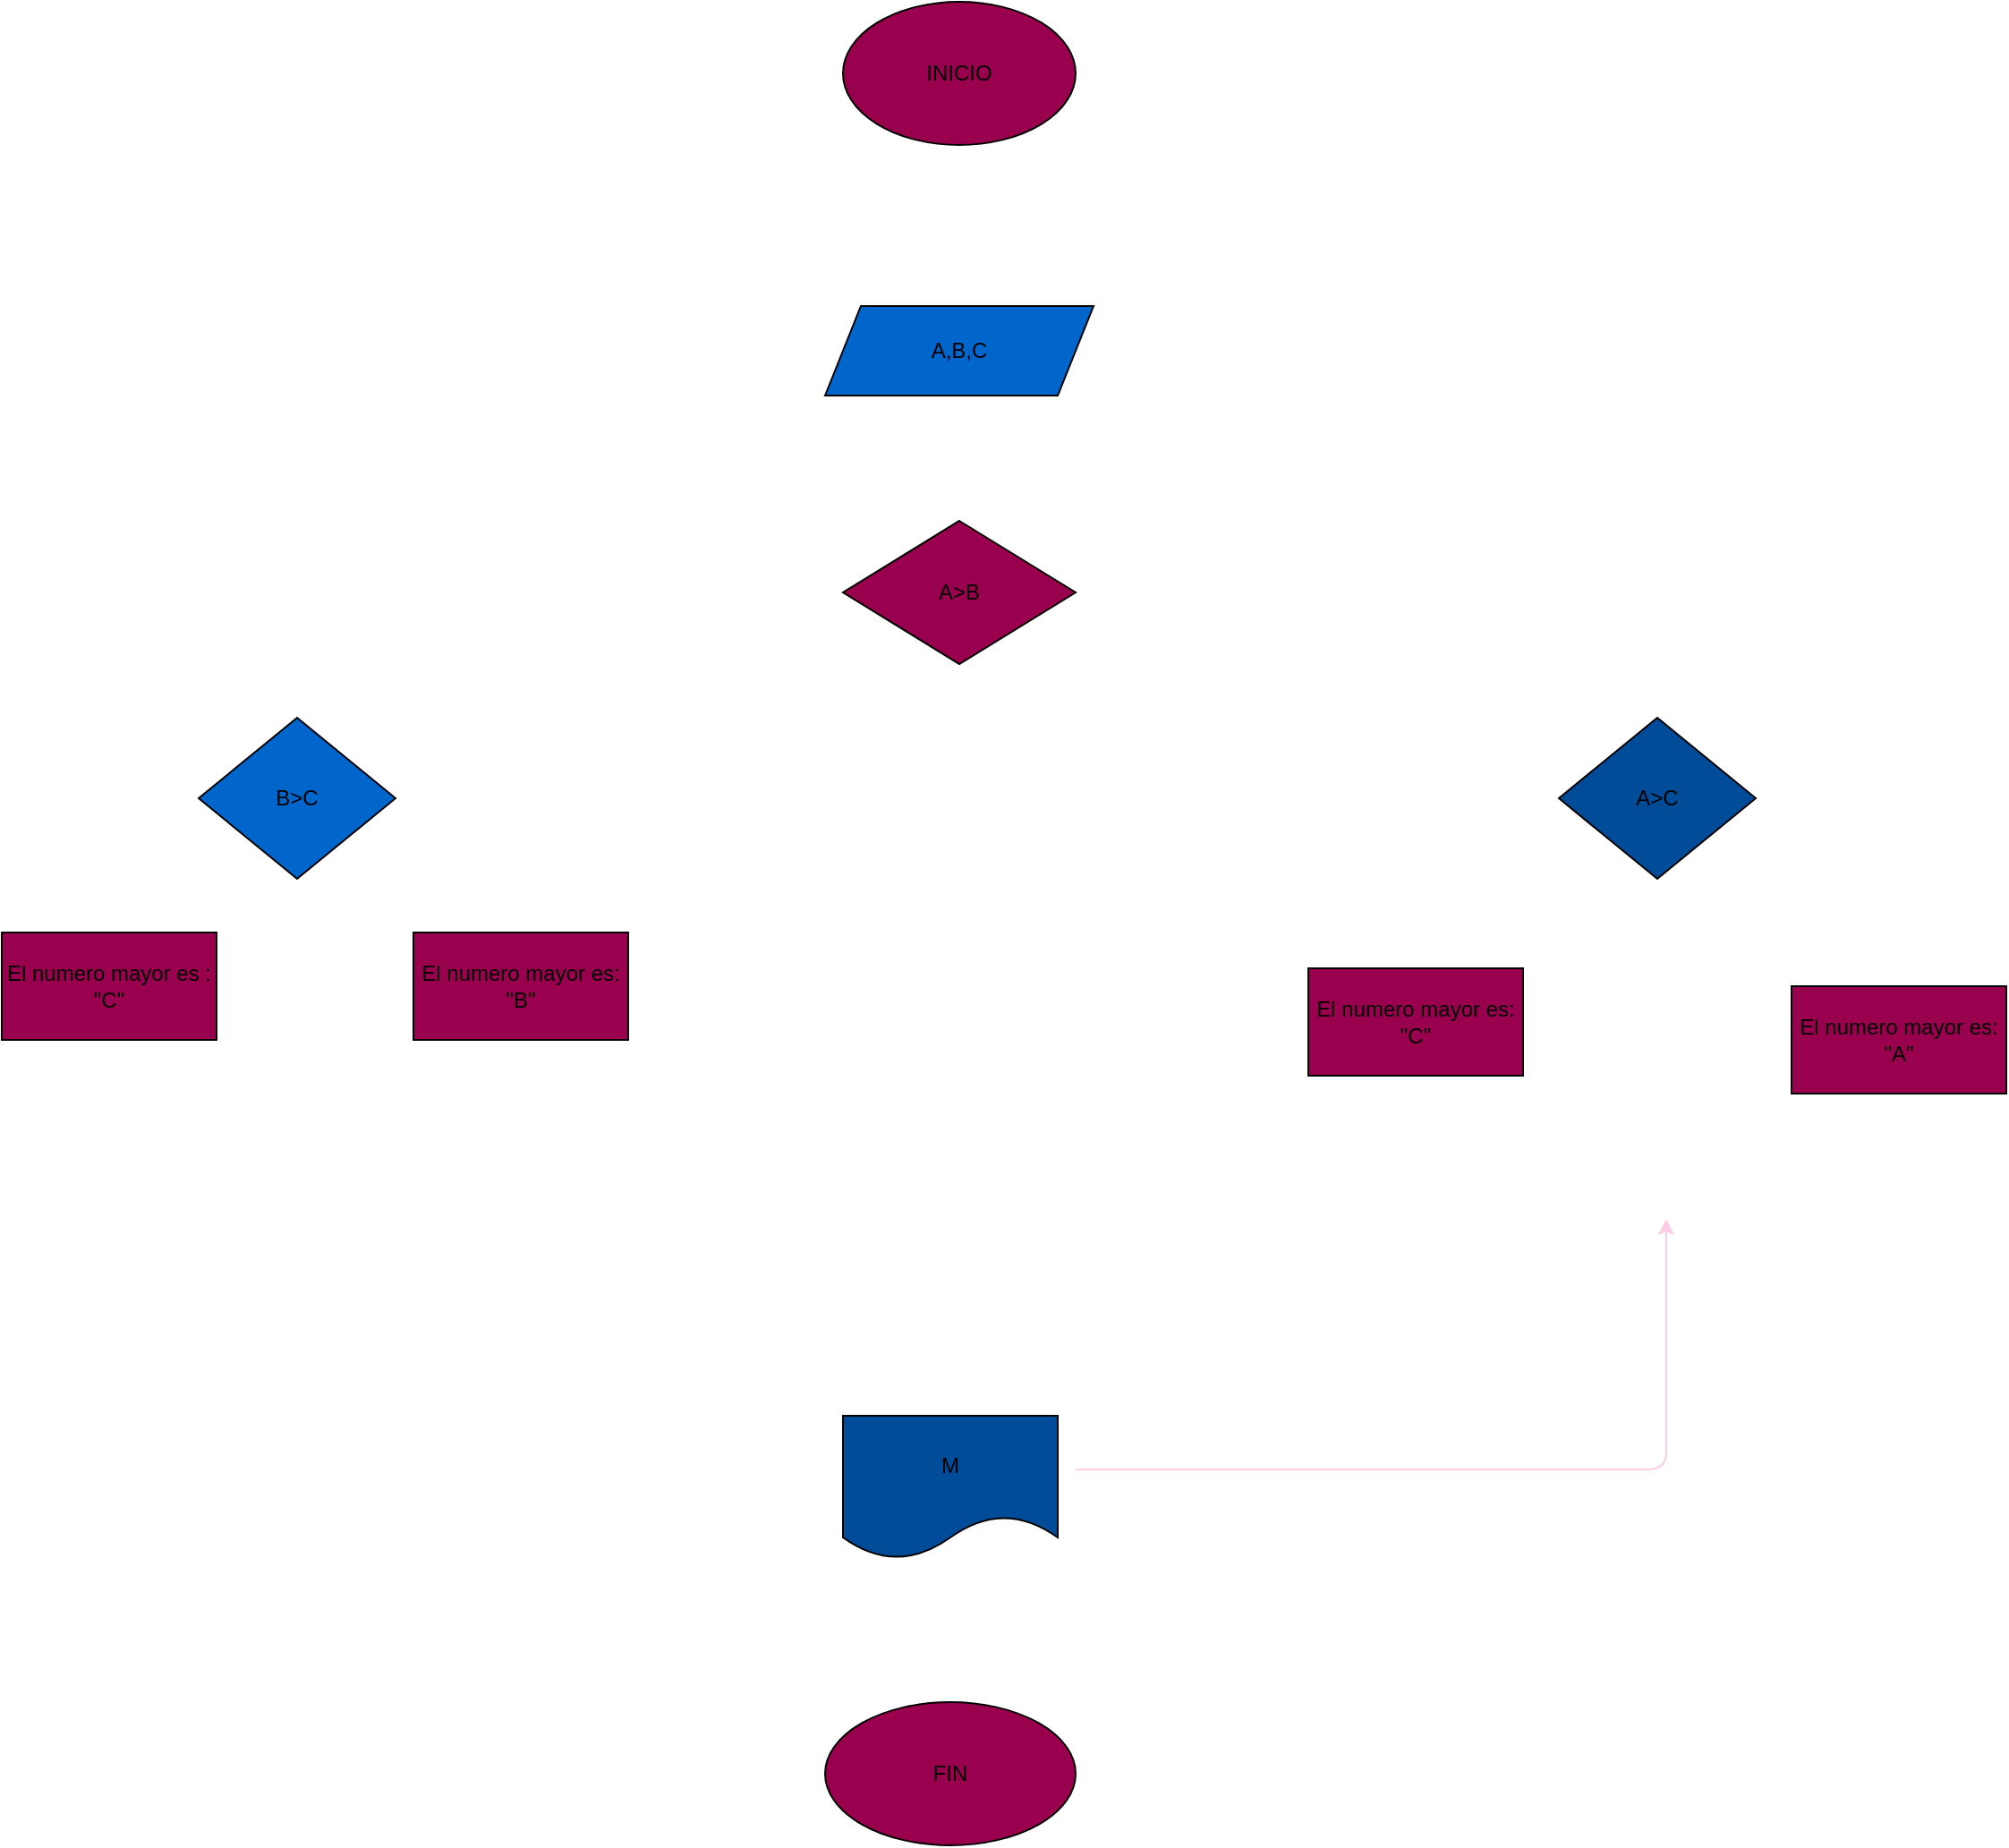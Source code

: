 <mxfile>
    <diagram id="H-qOBxVqP2fXf9ZkCsyu" name="Página-1">
        <mxGraphModel dx="1878" dy="480" grid="1" gridSize="10" guides="1" tooltips="1" connect="1" arrows="1" fold="1" page="1" pageScale="1" pageWidth="850" pageHeight="1100" math="0" shadow="0">
            <root>
                <mxCell id="0"/>
                <mxCell id="1" parent="0"/>
                <mxCell id="4" value="" style="edgeStyle=none;html=1;strokeColor=#FFFFFF;" edge="1" parent="1" source="2" target="3">
                    <mxGeometry relative="1" as="geometry"/>
                </mxCell>
                <mxCell id="2" value="INICIO" style="ellipse;whiteSpace=wrap;html=1;fillColor=#99004D;" vertex="1" parent="1">
                    <mxGeometry x="300" y="40" width="130" height="80" as="geometry"/>
                </mxCell>
                <mxCell id="8" value="" style="edgeStyle=none;html=1;strokeColor=#FFFFFF;" edge="1" parent="1" source="3" target="7">
                    <mxGeometry relative="1" as="geometry"/>
                </mxCell>
                <mxCell id="3" value="A,B,C" style="shape=parallelogram;perimeter=parallelogramPerimeter;whiteSpace=wrap;html=1;fixedSize=1;fillColor=#0066CC;" vertex="1" parent="1">
                    <mxGeometry x="290" y="210" width="150" height="50" as="geometry"/>
                </mxCell>
                <mxCell id="21" value="" style="edgeStyle=none;html=1;entryX=0.545;entryY=0;entryDx=0;entryDy=0;entryPerimeter=0;fillColor=#000099;strokeColor=#FFFFFF;" edge="1" parent="1" source="7" target="20">
                    <mxGeometry relative="1" as="geometry">
                        <mxPoint x="760" y="450" as="targetPoint"/>
                        <Array as="points">
                            <mxPoint x="730" y="370"/>
                            <mxPoint x="760" y="370"/>
                        </Array>
                    </mxGeometry>
                </mxCell>
                <mxCell id="41" style="edgeStyle=none;html=1;exitX=0;exitY=0.5;exitDx=0;exitDy=0;fillColor=#FFFFFF;strokeColor=#FFFFFF;" edge="1" parent="1" source="7">
                    <mxGeometry relative="1" as="geometry">
                        <mxPoint y="430" as="targetPoint"/>
                        <Array as="points">
                            <mxPoint y="370"/>
                        </Array>
                    </mxGeometry>
                </mxCell>
                <mxCell id="7" value="A&amp;gt;B" style="rhombus;whiteSpace=wrap;html=1;fillColor=#99004D;" vertex="1" parent="1">
                    <mxGeometry x="300" y="330" width="130" height="80" as="geometry"/>
                </mxCell>
                <mxCell id="42" style="edgeStyle=none;html=1;exitX=0;exitY=0.5;exitDx=0;exitDy=0;entryX=0.408;entryY=0.017;entryDx=0;entryDy=0;entryPerimeter=0;strokeColor=#FFFFFF;" edge="1" parent="1" source="16" target="24">
                    <mxGeometry relative="1" as="geometry">
                        <Array as="points">
                            <mxPoint x="-121" y="485"/>
                        </Array>
                    </mxGeometry>
                </mxCell>
                <mxCell id="44" style="edgeStyle=none;html=1;exitX=1;exitY=0.5;exitDx=0;exitDy=0;entryX=0.5;entryY=0;entryDx=0;entryDy=0;strokeColor=#FFFFFF;" edge="1" parent="1" source="16" target="22">
                    <mxGeometry relative="1" as="geometry">
                        <Array as="points">
                            <mxPoint x="120" y="485"/>
                        </Array>
                    </mxGeometry>
                </mxCell>
                <mxCell id="16" value="B&amp;gt;C" style="rhombus;whiteSpace=wrap;html=1;fillColor=#0066CC;" vertex="1" parent="1">
                    <mxGeometry x="-60" y="440" width="110" height="90" as="geometry"/>
                </mxCell>
                <mxCell id="28" value="" style="edgeStyle=none;html=1;strokeColor=#FFFFFF;" edge="1" parent="1" source="20" target="27">
                    <mxGeometry relative="1" as="geometry">
                        <Array as="points">
                            <mxPoint x="620" y="485"/>
                        </Array>
                    </mxGeometry>
                </mxCell>
                <mxCell id="30" value="" style="edgeStyle=none;html=1;strokeColor=#FFFFFF;" edge="1" parent="1" source="20" target="29">
                    <mxGeometry relative="1" as="geometry">
                        <Array as="points">
                            <mxPoint x="890" y="485"/>
                        </Array>
                    </mxGeometry>
                </mxCell>
                <mxCell id="20" value="A&amp;gt;C" style="rhombus;whiteSpace=wrap;html=1;fillColor=#004C99;" vertex="1" parent="1">
                    <mxGeometry x="700" y="440" width="110" height="90" as="geometry"/>
                </mxCell>
                <mxCell id="51" value="" style="edgeStyle=none;html=1;strokeColor=#FFFFFF;" edge="1" parent="1" source="22">
                    <mxGeometry relative="1" as="geometry">
                        <mxPoint x="120" y="690" as="targetPoint"/>
                    </mxGeometry>
                </mxCell>
                <mxCell id="22" value="El numero mayor es: &quot;B&quot;" style="whiteSpace=wrap;html=1;fillColor=#99004D;" vertex="1" parent="1">
                    <mxGeometry x="60" y="560" width="120" height="60" as="geometry"/>
                </mxCell>
                <mxCell id="45" style="edgeStyle=none;html=1;exitX=0.5;exitY=1;exitDx=0;exitDy=0;strokeColor=#FFFFFF;" edge="1" parent="1" source="24">
                    <mxGeometry relative="1" as="geometry">
                        <mxPoint x="120" y="690" as="targetPoint"/>
                        <Array as="points">
                            <mxPoint x="-110" y="690"/>
                        </Array>
                    </mxGeometry>
                </mxCell>
                <mxCell id="24" value="El numero mayor es : &quot;C&quot;" style="whiteSpace=wrap;html=1;fillColor=#99004D;" vertex="1" parent="1">
                    <mxGeometry x="-170" y="560" width="120" height="60" as="geometry"/>
                </mxCell>
                <mxCell id="47" style="edgeStyle=none;html=1;exitX=0.5;exitY=1;exitDx=0;exitDy=0;strokeColor=#FFFFFF;" edge="1" parent="1" source="27">
                    <mxGeometry relative="1" as="geometry">
                        <mxPoint x="890" y="720" as="targetPoint"/>
                        <Array as="points">
                            <mxPoint x="620" y="720"/>
                        </Array>
                    </mxGeometry>
                </mxCell>
                <mxCell id="27" value="El numero mayor es: &quot;C&quot;" style="whiteSpace=wrap;html=1;fillColor=#99004D;" vertex="1" parent="1">
                    <mxGeometry x="560" y="580" width="120" height="60" as="geometry"/>
                </mxCell>
                <mxCell id="48" style="edgeStyle=none;html=1;exitX=0.5;exitY=1;exitDx=0;exitDy=0;strokeColor=#FFFFFF;fillColor=#FFFFFF;" edge="1" parent="1" source="29">
                    <mxGeometry relative="1" as="geometry">
                        <mxPoint x="890" y="720" as="targetPoint"/>
                    </mxGeometry>
                </mxCell>
                <mxCell id="29" value="El numero mayor es: &quot;A&quot;" style="whiteSpace=wrap;html=1;fillColor=#99004D;" vertex="1" parent="1">
                    <mxGeometry x="830" y="590" width="120" height="60" as="geometry"/>
                </mxCell>
                <mxCell id="49" style="edgeStyle=none;html=1;exitX=1;exitY=0.5;exitDx=0;exitDy=0;strokeColor=#FFCCE6;" edge="1" parent="1">
                    <mxGeometry relative="1" as="geometry">
                        <mxPoint x="760" y="720" as="targetPoint"/>
                        <mxPoint x="430" y="860" as="sourcePoint"/>
                        <Array as="points">
                            <mxPoint x="760" y="860"/>
                        </Array>
                    </mxGeometry>
                </mxCell>
                <mxCell id="52" style="edgeStyle=none;html=1;strokeColor=#FFFFFF;" edge="1" parent="1" source="50">
                    <mxGeometry relative="1" as="geometry">
                        <mxPoint y="690" as="targetPoint"/>
                        <Array as="points">
                            <mxPoint y="870"/>
                        </Array>
                    </mxGeometry>
                </mxCell>
                <mxCell id="54" value="" style="edgeStyle=none;html=1;strokeColor=#FFFFFF;" edge="1" parent="1" source="50" target="53">
                    <mxGeometry relative="1" as="geometry"/>
                </mxCell>
                <mxCell id="50" value="M" style="shape=document;whiteSpace=wrap;html=1;boundedLbl=1;fillColor=#004C99;" vertex="1" parent="1">
                    <mxGeometry x="300" y="830" width="120" height="80" as="geometry"/>
                </mxCell>
                <mxCell id="53" value="FIN" style="ellipse;whiteSpace=wrap;html=1;fillColor=#99004D;" vertex="1" parent="1">
                    <mxGeometry x="290" y="990" width="140" height="80" as="geometry"/>
                </mxCell>
            </root>
        </mxGraphModel>
    </diagram>
</mxfile>